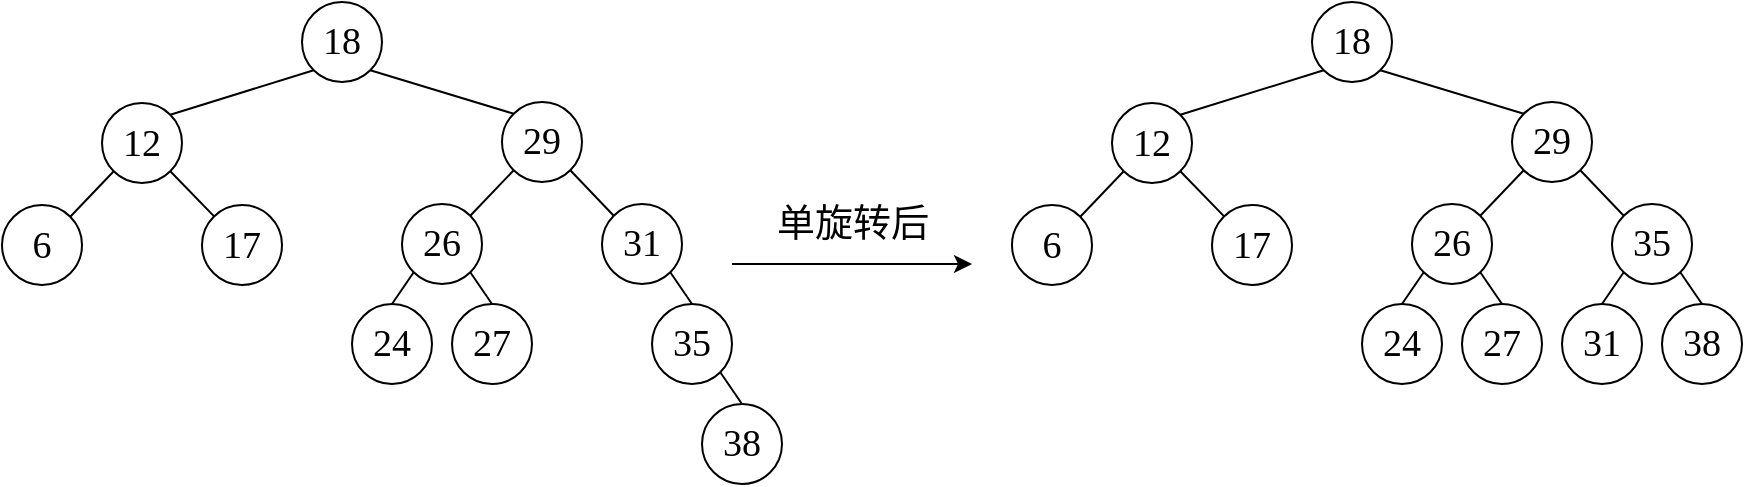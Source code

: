 <mxfile version="23.0.2" type="device">
  <diagram name="第 1 页" id="LrFKo9qw-IPXYTI4SMDs">
    <mxGraphModel dx="1910" dy="2058" grid="1" gridSize="10" guides="1" tooltips="1" connect="1" arrows="1" fold="1" page="1" pageScale="1" pageWidth="827" pageHeight="1169" math="0" shadow="0">
      <root>
        <mxCell id="0" />
        <mxCell id="1" parent="0" />
        <mxCell id="cV-6C2v09F7NOIxWOnw--56" value="" style="group" vertex="1" connectable="0" parent="1">
          <mxGeometry x="205" y="609" width="365" height="191" as="geometry" />
        </mxCell>
        <mxCell id="cV-6C2v09F7NOIxWOnw--30" value="38" style="ellipse;whiteSpace=wrap;html=1;fontFamily=Times New Roman;fontSize=19;fontColor=default;" vertex="1" parent="cV-6C2v09F7NOIxWOnw--56">
          <mxGeometry x="325" y="151" width="40" height="40" as="geometry" />
        </mxCell>
        <mxCell id="cV-6C2v09F7NOIxWOnw--31" value="31" style="ellipse;whiteSpace=wrap;html=1;fontFamily=Times New Roman;fontSize=19;fontColor=default;" vertex="1" parent="cV-6C2v09F7NOIxWOnw--56">
          <mxGeometry x="275" y="151" width="40" height="40" as="geometry" />
        </mxCell>
        <mxCell id="cV-6C2v09F7NOIxWOnw--53" style="edgeStyle=none;shape=connector;rounded=0;orthogonalLoop=1;jettySize=auto;html=1;exitX=0;exitY=1;exitDx=0;exitDy=0;entryX=0.5;entryY=0;entryDx=0;entryDy=0;labelBackgroundColor=default;strokeColor=default;align=center;verticalAlign=middle;fontFamily=Helvetica;fontSize=11;fontColor=default;endArrow=none;endFill=0;" edge="1" parent="cV-6C2v09F7NOIxWOnw--56" source="cV-6C2v09F7NOIxWOnw--32" target="cV-6C2v09F7NOIxWOnw--31">
          <mxGeometry relative="1" as="geometry" />
        </mxCell>
        <mxCell id="cV-6C2v09F7NOIxWOnw--54" style="edgeStyle=none;shape=connector;rounded=0;orthogonalLoop=1;jettySize=auto;html=1;exitX=1;exitY=1;exitDx=0;exitDy=0;entryX=0.5;entryY=0;entryDx=0;entryDy=0;labelBackgroundColor=default;strokeColor=default;align=center;verticalAlign=middle;fontFamily=Helvetica;fontSize=11;fontColor=default;endArrow=none;endFill=0;" edge="1" parent="cV-6C2v09F7NOIxWOnw--56" source="cV-6C2v09F7NOIxWOnw--32" target="cV-6C2v09F7NOIxWOnw--30">
          <mxGeometry relative="1" as="geometry" />
        </mxCell>
        <mxCell id="cV-6C2v09F7NOIxWOnw--32" value="35" style="ellipse;whiteSpace=wrap;html=1;fontFamily=Times New Roman;fontSize=19;fontColor=default;" vertex="1" parent="cV-6C2v09F7NOIxWOnw--56">
          <mxGeometry x="300" y="101" width="40" height="40" as="geometry" />
        </mxCell>
        <mxCell id="cV-6C2v09F7NOIxWOnw--33" value="27" style="ellipse;whiteSpace=wrap;html=1;fontFamily=Times New Roman;fontSize=19;fontColor=default;" vertex="1" parent="cV-6C2v09F7NOIxWOnw--56">
          <mxGeometry x="225" y="151" width="40" height="40" as="geometry" />
        </mxCell>
        <mxCell id="cV-6C2v09F7NOIxWOnw--34" value="24" style="ellipse;whiteSpace=wrap;html=1;fontFamily=Times New Roman;fontSize=19;fontColor=default;" vertex="1" parent="cV-6C2v09F7NOIxWOnw--56">
          <mxGeometry x="175" y="151" width="40" height="40" as="geometry" />
        </mxCell>
        <mxCell id="cV-6C2v09F7NOIxWOnw--51" style="edgeStyle=none;shape=connector;rounded=0;orthogonalLoop=1;jettySize=auto;html=1;exitX=0;exitY=1;exitDx=0;exitDy=0;entryX=0.5;entryY=0;entryDx=0;entryDy=0;labelBackgroundColor=default;strokeColor=default;align=center;verticalAlign=middle;fontFamily=Helvetica;fontSize=11;fontColor=default;endArrow=none;endFill=0;" edge="1" parent="cV-6C2v09F7NOIxWOnw--56" source="cV-6C2v09F7NOIxWOnw--35" target="cV-6C2v09F7NOIxWOnw--34">
          <mxGeometry relative="1" as="geometry" />
        </mxCell>
        <mxCell id="cV-6C2v09F7NOIxWOnw--52" style="edgeStyle=none;shape=connector;rounded=0;orthogonalLoop=1;jettySize=auto;html=1;exitX=1;exitY=1;exitDx=0;exitDy=0;entryX=0.5;entryY=0;entryDx=0;entryDy=0;labelBackgroundColor=default;strokeColor=default;align=center;verticalAlign=middle;fontFamily=Helvetica;fontSize=11;fontColor=default;endArrow=none;endFill=0;" edge="1" parent="cV-6C2v09F7NOIxWOnw--56" source="cV-6C2v09F7NOIxWOnw--35" target="cV-6C2v09F7NOIxWOnw--33">
          <mxGeometry relative="1" as="geometry" />
        </mxCell>
        <mxCell id="cV-6C2v09F7NOIxWOnw--35" value="26" style="ellipse;whiteSpace=wrap;html=1;fontFamily=Times New Roman;fontSize=19;fontColor=default;" vertex="1" parent="cV-6C2v09F7NOIxWOnw--56">
          <mxGeometry x="200" y="101" width="40" height="40" as="geometry" />
        </mxCell>
        <mxCell id="cV-6C2v09F7NOIxWOnw--49" style="edgeStyle=none;shape=connector;rounded=0;orthogonalLoop=1;jettySize=auto;html=1;exitX=0;exitY=1;exitDx=0;exitDy=0;entryX=1;entryY=0;entryDx=0;entryDy=0;labelBackgroundColor=default;strokeColor=default;align=center;verticalAlign=middle;fontFamily=Helvetica;fontSize=11;fontColor=default;endArrow=none;endFill=0;" edge="1" parent="cV-6C2v09F7NOIxWOnw--56" source="cV-6C2v09F7NOIxWOnw--36" target="cV-6C2v09F7NOIxWOnw--35">
          <mxGeometry relative="1" as="geometry" />
        </mxCell>
        <mxCell id="cV-6C2v09F7NOIxWOnw--50" style="edgeStyle=none;shape=connector;rounded=0;orthogonalLoop=1;jettySize=auto;html=1;exitX=1;exitY=1;exitDx=0;exitDy=0;entryX=0;entryY=0;entryDx=0;entryDy=0;labelBackgroundColor=default;strokeColor=default;align=center;verticalAlign=middle;fontFamily=Helvetica;fontSize=11;fontColor=default;endArrow=none;endFill=0;" edge="1" parent="cV-6C2v09F7NOIxWOnw--56" source="cV-6C2v09F7NOIxWOnw--36" target="cV-6C2v09F7NOIxWOnw--32">
          <mxGeometry relative="1" as="geometry" />
        </mxCell>
        <mxCell id="cV-6C2v09F7NOIxWOnw--36" value="29" style="ellipse;whiteSpace=wrap;html=1;fontFamily=Times New Roman;fontSize=19;fontColor=default;" vertex="1" parent="cV-6C2v09F7NOIxWOnw--56">
          <mxGeometry x="250" y="50" width="40" height="40" as="geometry" />
        </mxCell>
        <mxCell id="cV-6C2v09F7NOIxWOnw--39" value="17" style="ellipse;whiteSpace=wrap;html=1;fontFamily=Times New Roman;fontSize=19;fontColor=default;" vertex="1" parent="cV-6C2v09F7NOIxWOnw--56">
          <mxGeometry x="100" y="101.5" width="40" height="40" as="geometry" />
        </mxCell>
        <mxCell id="cV-6C2v09F7NOIxWOnw--42" value="6" style="ellipse;whiteSpace=wrap;html=1;fontFamily=Times New Roman;fontSize=19;fontColor=default;" vertex="1" parent="cV-6C2v09F7NOIxWOnw--56">
          <mxGeometry y="101.5" width="40" height="40" as="geometry" />
        </mxCell>
        <mxCell id="cV-6C2v09F7NOIxWOnw--45" style="edgeStyle=none;shape=connector;rounded=0;orthogonalLoop=1;jettySize=auto;html=1;exitX=0;exitY=1;exitDx=0;exitDy=0;entryX=1;entryY=0;entryDx=0;entryDy=0;labelBackgroundColor=default;strokeColor=default;align=center;verticalAlign=middle;fontFamily=Helvetica;fontSize=11;fontColor=default;endArrow=none;endFill=0;" edge="1" parent="cV-6C2v09F7NOIxWOnw--56" source="cV-6C2v09F7NOIxWOnw--43" target="cV-6C2v09F7NOIxWOnw--42">
          <mxGeometry relative="1" as="geometry" />
        </mxCell>
        <mxCell id="cV-6C2v09F7NOIxWOnw--46" style="edgeStyle=none;shape=connector;rounded=0;orthogonalLoop=1;jettySize=auto;html=1;exitX=1;exitY=1;exitDx=0;exitDy=0;labelBackgroundColor=default;strokeColor=default;align=center;verticalAlign=middle;fontFamily=Helvetica;fontSize=11;fontColor=default;endArrow=none;endFill=0;" edge="1" parent="cV-6C2v09F7NOIxWOnw--56" source="cV-6C2v09F7NOIxWOnw--43" target="cV-6C2v09F7NOIxWOnw--39">
          <mxGeometry relative="1" as="geometry" />
        </mxCell>
        <mxCell id="cV-6C2v09F7NOIxWOnw--43" value="12" style="ellipse;whiteSpace=wrap;html=1;fontFamily=Times New Roman;fontSize=19;fontColor=default;" vertex="1" parent="cV-6C2v09F7NOIxWOnw--56">
          <mxGeometry x="50" y="50.5" width="40" height="40" as="geometry" />
        </mxCell>
        <mxCell id="cV-6C2v09F7NOIxWOnw--47" style="edgeStyle=none;shape=connector;rounded=0;orthogonalLoop=1;jettySize=auto;html=1;exitX=0;exitY=1;exitDx=0;exitDy=0;entryX=1;entryY=0;entryDx=0;entryDy=0;labelBackgroundColor=default;strokeColor=default;align=center;verticalAlign=middle;fontFamily=Helvetica;fontSize=11;fontColor=default;endArrow=none;endFill=0;" edge="1" parent="cV-6C2v09F7NOIxWOnw--56" source="cV-6C2v09F7NOIxWOnw--44" target="cV-6C2v09F7NOIxWOnw--43">
          <mxGeometry relative="1" as="geometry" />
        </mxCell>
        <mxCell id="cV-6C2v09F7NOIxWOnw--48" style="edgeStyle=none;shape=connector;rounded=0;orthogonalLoop=1;jettySize=auto;html=1;exitX=1;exitY=1;exitDx=0;exitDy=0;entryX=0;entryY=0;entryDx=0;entryDy=0;labelBackgroundColor=default;strokeColor=default;align=center;verticalAlign=middle;fontFamily=Helvetica;fontSize=11;fontColor=default;endArrow=none;endFill=0;" edge="1" parent="cV-6C2v09F7NOIxWOnw--56" source="cV-6C2v09F7NOIxWOnw--44" target="cV-6C2v09F7NOIxWOnw--36">
          <mxGeometry relative="1" as="geometry" />
        </mxCell>
        <mxCell id="cV-6C2v09F7NOIxWOnw--44" value="18" style="ellipse;whiteSpace=wrap;html=1;fontFamily=Times New Roman;fontSize=19;fontColor=default;" vertex="1" parent="cV-6C2v09F7NOIxWOnw--56">
          <mxGeometry x="150" width="40" height="40" as="geometry" />
        </mxCell>
        <mxCell id="cV-6C2v09F7NOIxWOnw--79" value="" style="group" vertex="1" connectable="0" parent="1">
          <mxGeometry x="-300" y="609" width="365" height="191" as="geometry" />
        </mxCell>
        <mxCell id="cV-6C2v09F7NOIxWOnw--80" value="35" style="ellipse;whiteSpace=wrap;html=1;fontFamily=Times New Roman;fontSize=19;fontColor=default;" vertex="1" parent="cV-6C2v09F7NOIxWOnw--79">
          <mxGeometry x="325" y="151" width="40" height="40" as="geometry" />
        </mxCell>
        <mxCell id="cV-6C2v09F7NOIxWOnw--83" style="edgeStyle=none;shape=connector;rounded=0;orthogonalLoop=1;jettySize=auto;html=1;exitX=1;exitY=1;exitDx=0;exitDy=0;entryX=0.5;entryY=0;entryDx=0;entryDy=0;labelBackgroundColor=default;strokeColor=default;align=center;verticalAlign=middle;fontFamily=Helvetica;fontSize=11;fontColor=default;endArrow=none;endFill=0;" edge="1" parent="cV-6C2v09F7NOIxWOnw--79" source="cV-6C2v09F7NOIxWOnw--84" target="cV-6C2v09F7NOIxWOnw--80">
          <mxGeometry relative="1" as="geometry" />
        </mxCell>
        <mxCell id="cV-6C2v09F7NOIxWOnw--84" value="31" style="ellipse;whiteSpace=wrap;html=1;fontFamily=Times New Roman;fontSize=19;fontColor=default;" vertex="1" parent="cV-6C2v09F7NOIxWOnw--79">
          <mxGeometry x="300" y="101" width="40" height="40" as="geometry" />
        </mxCell>
        <mxCell id="cV-6C2v09F7NOIxWOnw--85" value="27" style="ellipse;whiteSpace=wrap;html=1;fontFamily=Times New Roman;fontSize=19;fontColor=default;" vertex="1" parent="cV-6C2v09F7NOIxWOnw--79">
          <mxGeometry x="225" y="151" width="40" height="40" as="geometry" />
        </mxCell>
        <mxCell id="cV-6C2v09F7NOIxWOnw--86" value="24" style="ellipse;whiteSpace=wrap;html=1;fontFamily=Times New Roman;fontSize=19;fontColor=default;" vertex="1" parent="cV-6C2v09F7NOIxWOnw--79">
          <mxGeometry x="175" y="151" width="40" height="40" as="geometry" />
        </mxCell>
        <mxCell id="cV-6C2v09F7NOIxWOnw--87" style="edgeStyle=none;shape=connector;rounded=0;orthogonalLoop=1;jettySize=auto;html=1;exitX=0;exitY=1;exitDx=0;exitDy=0;entryX=0.5;entryY=0;entryDx=0;entryDy=0;labelBackgroundColor=default;strokeColor=default;align=center;verticalAlign=middle;fontFamily=Helvetica;fontSize=11;fontColor=default;endArrow=none;endFill=0;" edge="1" parent="cV-6C2v09F7NOIxWOnw--79" source="cV-6C2v09F7NOIxWOnw--89" target="cV-6C2v09F7NOIxWOnw--86">
          <mxGeometry relative="1" as="geometry" />
        </mxCell>
        <mxCell id="cV-6C2v09F7NOIxWOnw--88" style="edgeStyle=none;shape=connector;rounded=0;orthogonalLoop=1;jettySize=auto;html=1;exitX=1;exitY=1;exitDx=0;exitDy=0;entryX=0.5;entryY=0;entryDx=0;entryDy=0;labelBackgroundColor=default;strokeColor=default;align=center;verticalAlign=middle;fontFamily=Helvetica;fontSize=11;fontColor=default;endArrow=none;endFill=0;" edge="1" parent="cV-6C2v09F7NOIxWOnw--79" source="cV-6C2v09F7NOIxWOnw--89" target="cV-6C2v09F7NOIxWOnw--85">
          <mxGeometry relative="1" as="geometry" />
        </mxCell>
        <mxCell id="cV-6C2v09F7NOIxWOnw--89" value="26" style="ellipse;whiteSpace=wrap;html=1;fontFamily=Times New Roman;fontSize=19;fontColor=default;" vertex="1" parent="cV-6C2v09F7NOIxWOnw--79">
          <mxGeometry x="200" y="101" width="40" height="40" as="geometry" />
        </mxCell>
        <mxCell id="cV-6C2v09F7NOIxWOnw--90" style="edgeStyle=none;shape=connector;rounded=0;orthogonalLoop=1;jettySize=auto;html=1;exitX=0;exitY=1;exitDx=0;exitDy=0;entryX=1;entryY=0;entryDx=0;entryDy=0;labelBackgroundColor=default;strokeColor=default;align=center;verticalAlign=middle;fontFamily=Helvetica;fontSize=11;fontColor=default;endArrow=none;endFill=0;" edge="1" parent="cV-6C2v09F7NOIxWOnw--79" source="cV-6C2v09F7NOIxWOnw--92" target="cV-6C2v09F7NOIxWOnw--89">
          <mxGeometry relative="1" as="geometry" />
        </mxCell>
        <mxCell id="cV-6C2v09F7NOIxWOnw--91" style="edgeStyle=none;shape=connector;rounded=0;orthogonalLoop=1;jettySize=auto;html=1;exitX=1;exitY=1;exitDx=0;exitDy=0;entryX=0;entryY=0;entryDx=0;entryDy=0;labelBackgroundColor=default;strokeColor=default;align=center;verticalAlign=middle;fontFamily=Helvetica;fontSize=11;fontColor=default;endArrow=none;endFill=0;" edge="1" parent="cV-6C2v09F7NOIxWOnw--79" source="cV-6C2v09F7NOIxWOnw--92" target="cV-6C2v09F7NOIxWOnw--84">
          <mxGeometry relative="1" as="geometry" />
        </mxCell>
        <mxCell id="cV-6C2v09F7NOIxWOnw--92" value="29" style="ellipse;whiteSpace=wrap;html=1;fontFamily=Times New Roman;fontSize=19;fontColor=default;" vertex="1" parent="cV-6C2v09F7NOIxWOnw--79">
          <mxGeometry x="250" y="50" width="40" height="40" as="geometry" />
        </mxCell>
        <mxCell id="cV-6C2v09F7NOIxWOnw--93" value="17" style="ellipse;whiteSpace=wrap;html=1;fontFamily=Times New Roman;fontSize=19;fontColor=default;" vertex="1" parent="cV-6C2v09F7NOIxWOnw--79">
          <mxGeometry x="100" y="101.5" width="40" height="40" as="geometry" />
        </mxCell>
        <mxCell id="cV-6C2v09F7NOIxWOnw--94" value="6" style="ellipse;whiteSpace=wrap;html=1;fontFamily=Times New Roman;fontSize=19;fontColor=default;" vertex="1" parent="cV-6C2v09F7NOIxWOnw--79">
          <mxGeometry y="101.5" width="40" height="40" as="geometry" />
        </mxCell>
        <mxCell id="cV-6C2v09F7NOIxWOnw--95" style="edgeStyle=none;shape=connector;rounded=0;orthogonalLoop=1;jettySize=auto;html=1;exitX=0;exitY=1;exitDx=0;exitDy=0;entryX=1;entryY=0;entryDx=0;entryDy=0;labelBackgroundColor=default;strokeColor=default;align=center;verticalAlign=middle;fontFamily=Helvetica;fontSize=11;fontColor=default;endArrow=none;endFill=0;" edge="1" parent="cV-6C2v09F7NOIxWOnw--79" source="cV-6C2v09F7NOIxWOnw--97" target="cV-6C2v09F7NOIxWOnw--94">
          <mxGeometry relative="1" as="geometry" />
        </mxCell>
        <mxCell id="cV-6C2v09F7NOIxWOnw--96" style="edgeStyle=none;shape=connector;rounded=0;orthogonalLoop=1;jettySize=auto;html=1;exitX=1;exitY=1;exitDx=0;exitDy=0;labelBackgroundColor=default;strokeColor=default;align=center;verticalAlign=middle;fontFamily=Helvetica;fontSize=11;fontColor=default;endArrow=none;endFill=0;" edge="1" parent="cV-6C2v09F7NOIxWOnw--79" source="cV-6C2v09F7NOIxWOnw--97" target="cV-6C2v09F7NOIxWOnw--93">
          <mxGeometry relative="1" as="geometry" />
        </mxCell>
        <mxCell id="cV-6C2v09F7NOIxWOnw--97" value="12" style="ellipse;whiteSpace=wrap;html=1;fontFamily=Times New Roman;fontSize=19;fontColor=default;" vertex="1" parent="cV-6C2v09F7NOIxWOnw--79">
          <mxGeometry x="50" y="50.5" width="40" height="40" as="geometry" />
        </mxCell>
        <mxCell id="cV-6C2v09F7NOIxWOnw--98" style="edgeStyle=none;shape=connector;rounded=0;orthogonalLoop=1;jettySize=auto;html=1;exitX=0;exitY=1;exitDx=0;exitDy=0;entryX=1;entryY=0;entryDx=0;entryDy=0;labelBackgroundColor=default;strokeColor=default;align=center;verticalAlign=middle;fontFamily=Helvetica;fontSize=11;fontColor=default;endArrow=none;endFill=0;" edge="1" parent="cV-6C2v09F7NOIxWOnw--79" source="cV-6C2v09F7NOIxWOnw--100" target="cV-6C2v09F7NOIxWOnw--97">
          <mxGeometry relative="1" as="geometry" />
        </mxCell>
        <mxCell id="cV-6C2v09F7NOIxWOnw--99" style="edgeStyle=none;shape=connector;rounded=0;orthogonalLoop=1;jettySize=auto;html=1;exitX=1;exitY=1;exitDx=0;exitDy=0;entryX=0;entryY=0;entryDx=0;entryDy=0;labelBackgroundColor=default;strokeColor=default;align=center;verticalAlign=middle;fontFamily=Helvetica;fontSize=11;fontColor=default;endArrow=none;endFill=0;" edge="1" parent="cV-6C2v09F7NOIxWOnw--79" source="cV-6C2v09F7NOIxWOnw--100" target="cV-6C2v09F7NOIxWOnw--92">
          <mxGeometry relative="1" as="geometry" />
        </mxCell>
        <mxCell id="cV-6C2v09F7NOIxWOnw--100" value="18" style="ellipse;whiteSpace=wrap;html=1;fontFamily=Times New Roman;fontSize=19;fontColor=default;" vertex="1" parent="cV-6C2v09F7NOIxWOnw--79">
          <mxGeometry x="150" width="40" height="40" as="geometry" />
        </mxCell>
        <mxCell id="cV-6C2v09F7NOIxWOnw--101" value="38" style="ellipse;whiteSpace=wrap;html=1;fontFamily=Times New Roman;fontSize=19;fontColor=default;" vertex="1" parent="1">
          <mxGeometry x="50" y="810" width="40" height="40" as="geometry" />
        </mxCell>
        <mxCell id="cV-6C2v09F7NOIxWOnw--102" style="edgeStyle=none;shape=connector;rounded=0;orthogonalLoop=1;jettySize=auto;html=1;exitX=1;exitY=1;exitDx=0;exitDy=0;entryX=0.5;entryY=0;entryDx=0;entryDy=0;labelBackgroundColor=default;strokeColor=default;align=center;verticalAlign=middle;fontFamily=Helvetica;fontSize=11;fontColor=default;endArrow=none;endFill=0;" edge="1" parent="1" source="cV-6C2v09F7NOIxWOnw--80" target="cV-6C2v09F7NOIxWOnw--101">
          <mxGeometry relative="1" as="geometry" />
        </mxCell>
        <mxCell id="cV-6C2v09F7NOIxWOnw--103" value="" style="endArrow=classic;html=1;rounded=0;labelBackgroundColor=default;strokeColor=default;align=center;verticalAlign=middle;fontFamily=Times New Roman;fontSize=19;fontColor=default;shape=connector;edgeStyle=none;" edge="1" parent="1">
          <mxGeometry width="50" height="50" relative="1" as="geometry">
            <mxPoint x="65" y="740" as="sourcePoint" />
            <mxPoint x="185" y="740" as="targetPoint" />
          </mxGeometry>
        </mxCell>
        <mxCell id="cV-6C2v09F7NOIxWOnw--104" value="&lt;font face=&quot;SimSun&quot;&gt;单旋转后&lt;/font&gt;" style="text;html=1;align=center;verticalAlign=middle;resizable=0;points=[];autosize=1;strokeColor=none;fillColor=none;fontSize=19;fontFamily=Times New Roman;fontColor=default;" vertex="1" parent="1">
          <mxGeometry x="75" y="700" width="100" height="40" as="geometry" />
        </mxCell>
      </root>
    </mxGraphModel>
  </diagram>
</mxfile>
